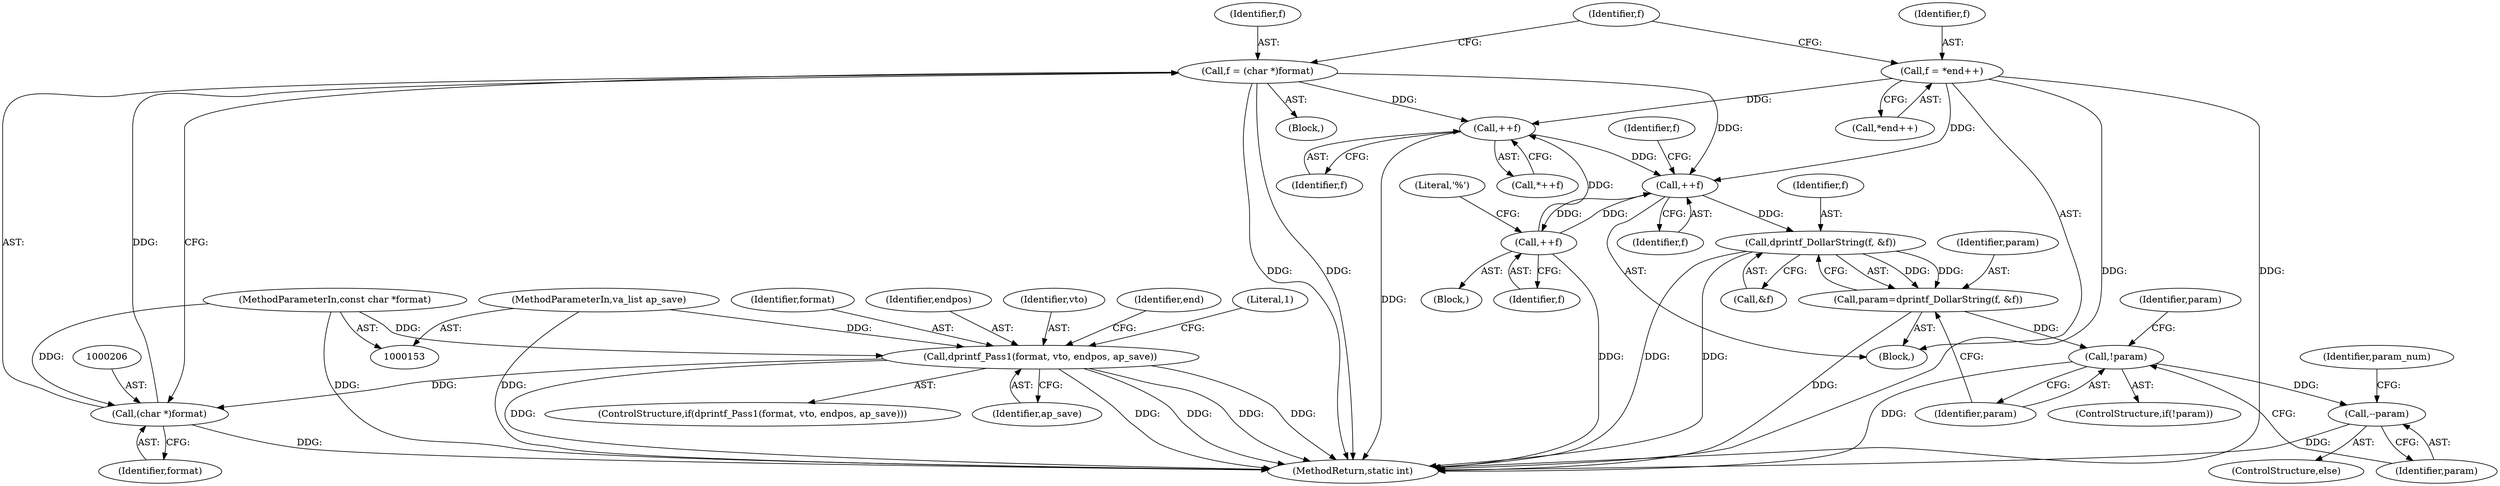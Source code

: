 digraph "0_curl_curl-7_51_0-162-g3ab3c16@pointer" {
"1000235" [label="(Call,++f)"];
"1000250" [label="(Call,++f)"];
"1000242" [label="(Call,++f)"];
"1000203" [label="(Call,f = (char *)format)"];
"1000205" [label="(Call,(char *)format)"];
"1000189" [label="(Call,dprintf_Pass1(format, vto, endpos, ap_save))"];
"1000156" [label="(MethodParameterIn,const char *format)"];
"1000157" [label="(MethodParameterIn,va_list ap_save)"];
"1000235" [label="(Call,++f)"];
"1001379" [label="(Call,f = *end++)"];
"1000257" [label="(Call,dprintf_DollarString(f, &f))"];
"1000255" [label="(Call,param=dprintf_DollarString(f, &f))"];
"1000262" [label="(Call,!param)"];
"1000268" [label="(Call,--param)"];
"1000204" [label="(Identifier,f)"];
"1000255" [label="(Call,param=dprintf_DollarString(f, &f))"];
"1000190" [label="(Identifier,format)"];
"1000258" [label="(Identifier,f)"];
"1000267" [label="(ControlStructure,else)"];
"1000192" [label="(Identifier,endpos)"];
"1000156" [label="(MethodParameterIn,const char *format)"];
"1000265" [label="(Identifier,param)"];
"1001381" [label="(Call,*end++)"];
"1000203" [label="(Call,f = (char *)format)"];
"1000253" [label="(Literal,'%')"];
"1000247" [label="(Identifier,f)"];
"1000257" [label="(Call,dprintf_DollarString(f, &f))"];
"1000191" [label="(Identifier,vto)"];
"1000198" [label="(Identifier,end)"];
"1000251" [label="(Identifier,f)"];
"1001386" [label="(MethodReturn,static int)"];
"1000256" [label="(Identifier,param)"];
"1000261" [label="(ControlStructure,if(!param))"];
"1000250" [label="(Call,++f)"];
"1000211" [label="(Identifier,f)"];
"1000269" [label="(Identifier,param)"];
"1000234" [label="(Call,*++f)"];
"1000157" [label="(MethodParameterIn,va_list ap_save)"];
"1000205" [label="(Call,(char *)format)"];
"1000259" [label="(Call,&f)"];
"1000236" [label="(Identifier,f)"];
"1000249" [label="(Block,)"];
"1000189" [label="(Call,dprintf_Pass1(format, vto, endpos, ap_save))"];
"1000213" [label="(Block,)"];
"1000235" [label="(Call,++f)"];
"1000242" [label="(Call,++f)"];
"1000158" [label="(Block,)"];
"1000196" [label="(Literal,1)"];
"1000271" [label="(Identifier,param_num)"];
"1000243" [label="(Identifier,f)"];
"1000268" [label="(Call,--param)"];
"1001379" [label="(Call,f = *end++)"];
"1000188" [label="(ControlStructure,if(dprintf_Pass1(format, vto, endpos, ap_save)))"];
"1001380" [label="(Identifier,f)"];
"1000262" [label="(Call,!param)"];
"1000193" [label="(Identifier,ap_save)"];
"1000207" [label="(Identifier,format)"];
"1000263" [label="(Identifier,param)"];
"1000235" -> "1000234"  [label="AST: "];
"1000235" -> "1000236"  [label="CFG: "];
"1000236" -> "1000235"  [label="AST: "];
"1000234" -> "1000235"  [label="CFG: "];
"1000235" -> "1001386"  [label="DDG: "];
"1000250" -> "1000235"  [label="DDG: "];
"1000203" -> "1000235"  [label="DDG: "];
"1001379" -> "1000235"  [label="DDG: "];
"1000235" -> "1000242"  [label="DDG: "];
"1000250" -> "1000249"  [label="AST: "];
"1000250" -> "1000251"  [label="CFG: "];
"1000251" -> "1000250"  [label="AST: "];
"1000253" -> "1000250"  [label="CFG: "];
"1000250" -> "1001386"  [label="DDG: "];
"1000250" -> "1000242"  [label="DDG: "];
"1000242" -> "1000250"  [label="DDG: "];
"1000242" -> "1000213"  [label="AST: "];
"1000242" -> "1000243"  [label="CFG: "];
"1000243" -> "1000242"  [label="AST: "];
"1000247" -> "1000242"  [label="CFG: "];
"1000203" -> "1000242"  [label="DDG: "];
"1001379" -> "1000242"  [label="DDG: "];
"1000242" -> "1000257"  [label="DDG: "];
"1000203" -> "1000158"  [label="AST: "];
"1000203" -> "1000205"  [label="CFG: "];
"1000204" -> "1000203"  [label="AST: "];
"1000205" -> "1000203"  [label="AST: "];
"1000211" -> "1000203"  [label="CFG: "];
"1000203" -> "1001386"  [label="DDG: "];
"1000203" -> "1001386"  [label="DDG: "];
"1000205" -> "1000203"  [label="DDG: "];
"1000205" -> "1000207"  [label="CFG: "];
"1000206" -> "1000205"  [label="AST: "];
"1000207" -> "1000205"  [label="AST: "];
"1000205" -> "1001386"  [label="DDG: "];
"1000189" -> "1000205"  [label="DDG: "];
"1000156" -> "1000205"  [label="DDG: "];
"1000189" -> "1000188"  [label="AST: "];
"1000189" -> "1000193"  [label="CFG: "];
"1000190" -> "1000189"  [label="AST: "];
"1000191" -> "1000189"  [label="AST: "];
"1000192" -> "1000189"  [label="AST: "];
"1000193" -> "1000189"  [label="AST: "];
"1000196" -> "1000189"  [label="CFG: "];
"1000198" -> "1000189"  [label="CFG: "];
"1000189" -> "1001386"  [label="DDG: "];
"1000189" -> "1001386"  [label="DDG: "];
"1000189" -> "1001386"  [label="DDG: "];
"1000189" -> "1001386"  [label="DDG: "];
"1000189" -> "1001386"  [label="DDG: "];
"1000156" -> "1000189"  [label="DDG: "];
"1000157" -> "1000189"  [label="DDG: "];
"1000156" -> "1000153"  [label="AST: "];
"1000156" -> "1001386"  [label="DDG: "];
"1000157" -> "1000153"  [label="AST: "];
"1000157" -> "1001386"  [label="DDG: "];
"1001379" -> "1000213"  [label="AST: "];
"1001379" -> "1001381"  [label="CFG: "];
"1001380" -> "1001379"  [label="AST: "];
"1001381" -> "1001379"  [label="AST: "];
"1000211" -> "1001379"  [label="CFG: "];
"1001379" -> "1001386"  [label="DDG: "];
"1001379" -> "1001386"  [label="DDG: "];
"1000257" -> "1000255"  [label="AST: "];
"1000257" -> "1000259"  [label="CFG: "];
"1000258" -> "1000257"  [label="AST: "];
"1000259" -> "1000257"  [label="AST: "];
"1000255" -> "1000257"  [label="CFG: "];
"1000257" -> "1001386"  [label="DDG: "];
"1000257" -> "1001386"  [label="DDG: "];
"1000257" -> "1000255"  [label="DDG: "];
"1000257" -> "1000255"  [label="DDG: "];
"1000255" -> "1000213"  [label="AST: "];
"1000256" -> "1000255"  [label="AST: "];
"1000263" -> "1000255"  [label="CFG: "];
"1000255" -> "1001386"  [label="DDG: "];
"1000255" -> "1000262"  [label="DDG: "];
"1000262" -> "1000261"  [label="AST: "];
"1000262" -> "1000263"  [label="CFG: "];
"1000263" -> "1000262"  [label="AST: "];
"1000265" -> "1000262"  [label="CFG: "];
"1000269" -> "1000262"  [label="CFG: "];
"1000262" -> "1001386"  [label="DDG: "];
"1000262" -> "1000268"  [label="DDG: "];
"1000268" -> "1000267"  [label="AST: "];
"1000268" -> "1000269"  [label="CFG: "];
"1000269" -> "1000268"  [label="AST: "];
"1000271" -> "1000268"  [label="CFG: "];
"1000268" -> "1001386"  [label="DDG: "];
}
